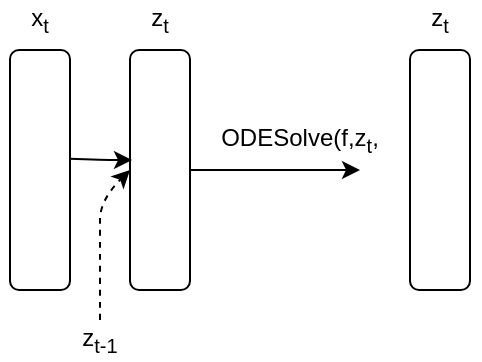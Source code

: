 <mxfile version="15.1.0" type="github"><diagram id="RBb7oxttxBgPXwsNeLO2" name="Page-1"><mxGraphModel dx="549" dy="302" grid="1" gridSize="10" guides="1" tooltips="1" connect="1" arrows="1" fold="1" page="1" pageScale="1" pageWidth="850" pageHeight="1100" math="0" shadow="0"><root><mxCell id="0"/><mxCell id="1" parent="0"/><mxCell id="Kc7W_aGzd4kmXyvqEKLv-1" value="" style="rounded=1;whiteSpace=wrap;html=1;rotation=90;" vertex="1" parent="1"><mxGeometry x="160" y="200" width="120" height="30" as="geometry"/></mxCell><mxCell id="Kc7W_aGzd4kmXyvqEKLv-2" value="x&lt;sub&gt;t&lt;/sub&gt;" style="text;html=1;strokeColor=none;fillColor=none;align=center;verticalAlign=middle;whiteSpace=wrap;rounded=0;" vertex="1" parent="1"><mxGeometry x="200" y="130" width="40" height="20" as="geometry"/></mxCell><mxCell id="Kc7W_aGzd4kmXyvqEKLv-3" value="" style="rounded=1;whiteSpace=wrap;html=1;rotation=90;" vertex="1" parent="1"><mxGeometry x="220" y="200" width="120" height="30" as="geometry"/></mxCell><mxCell id="Kc7W_aGzd4kmXyvqEKLv-4" value="z&lt;sub&gt;t&lt;/sub&gt;" style="text;html=1;strokeColor=none;fillColor=none;align=center;verticalAlign=middle;whiteSpace=wrap;rounded=0;" vertex="1" parent="1"><mxGeometry x="260" y="130" width="40" height="20" as="geometry"/></mxCell><mxCell id="Kc7W_aGzd4kmXyvqEKLv-6" value="" style="endArrow=classic;html=1;exitX=0.453;exitY=0.011;exitDx=0;exitDy=0;exitPerimeter=0;" edge="1" parent="1" source="Kc7W_aGzd4kmXyvqEKLv-1"><mxGeometry width="50" height="50" relative="1" as="geometry"><mxPoint x="310" y="350" as="sourcePoint"/><mxPoint x="266" y="210" as="targetPoint"/><Array as="points"><mxPoint x="250" y="210"/></Array></mxGeometry></mxCell><mxCell id="Kc7W_aGzd4kmXyvqEKLv-8" value="" style="curved=1;endArrow=classic;html=1;entryX=0.5;entryY=1;entryDx=0;entryDy=0;dashed=1;" edge="1" parent="1" target="Kc7W_aGzd4kmXyvqEKLv-3"><mxGeometry width="50" height="50" relative="1" as="geometry"><mxPoint x="250" y="290" as="sourcePoint"/><mxPoint x="260" y="220" as="targetPoint"/><Array as="points"><mxPoint x="250" y="250"/><mxPoint x="250" y="230"/></Array></mxGeometry></mxCell><mxCell id="Kc7W_aGzd4kmXyvqEKLv-10" value="z&lt;sub&gt;t-1&lt;/sub&gt;" style="text;html=1;strokeColor=none;fillColor=none;align=center;verticalAlign=middle;whiteSpace=wrap;rounded=0;" vertex="1" parent="1"><mxGeometry x="230" y="290" width="40" height="20" as="geometry"/></mxCell><mxCell id="Kc7W_aGzd4kmXyvqEKLv-11" value="" style="curved=1;endArrow=classic;html=1;exitX=0.5;exitY=0;exitDx=0;exitDy=0;" edge="1" parent="1" source="Kc7W_aGzd4kmXyvqEKLv-3"><mxGeometry width="50" height="50" relative="1" as="geometry"><mxPoint x="330" y="220" as="sourcePoint"/><mxPoint x="380" y="215" as="targetPoint"/><Array as="points"/></mxGeometry></mxCell><mxCell id="Kc7W_aGzd4kmXyvqEKLv-12" value="" style="rounded=1;whiteSpace=wrap;html=1;rotation=90;" vertex="1" parent="1"><mxGeometry x="360" y="200" width="120" height="30" as="geometry"/></mxCell><mxCell id="Kc7W_aGzd4kmXyvqEKLv-13" value="ODESolve(f,z&lt;sub&gt;t&lt;/sub&gt;," style="text;html=1;strokeColor=none;fillColor=none;align=center;verticalAlign=middle;whiteSpace=wrap;rounded=0;" vertex="1" parent="1"><mxGeometry x="310" y="190" width="80" height="20" as="geometry"/></mxCell><mxCell id="Kc7W_aGzd4kmXyvqEKLv-15" value="z&lt;sub&gt;t&lt;/sub&gt;" style="text;html=1;strokeColor=none;fillColor=none;align=center;verticalAlign=middle;whiteSpace=wrap;rounded=0;" vertex="1" parent="1"><mxGeometry x="400" y="130" width="40" height="20" as="geometry"/></mxCell></root></mxGraphModel></diagram></mxfile>